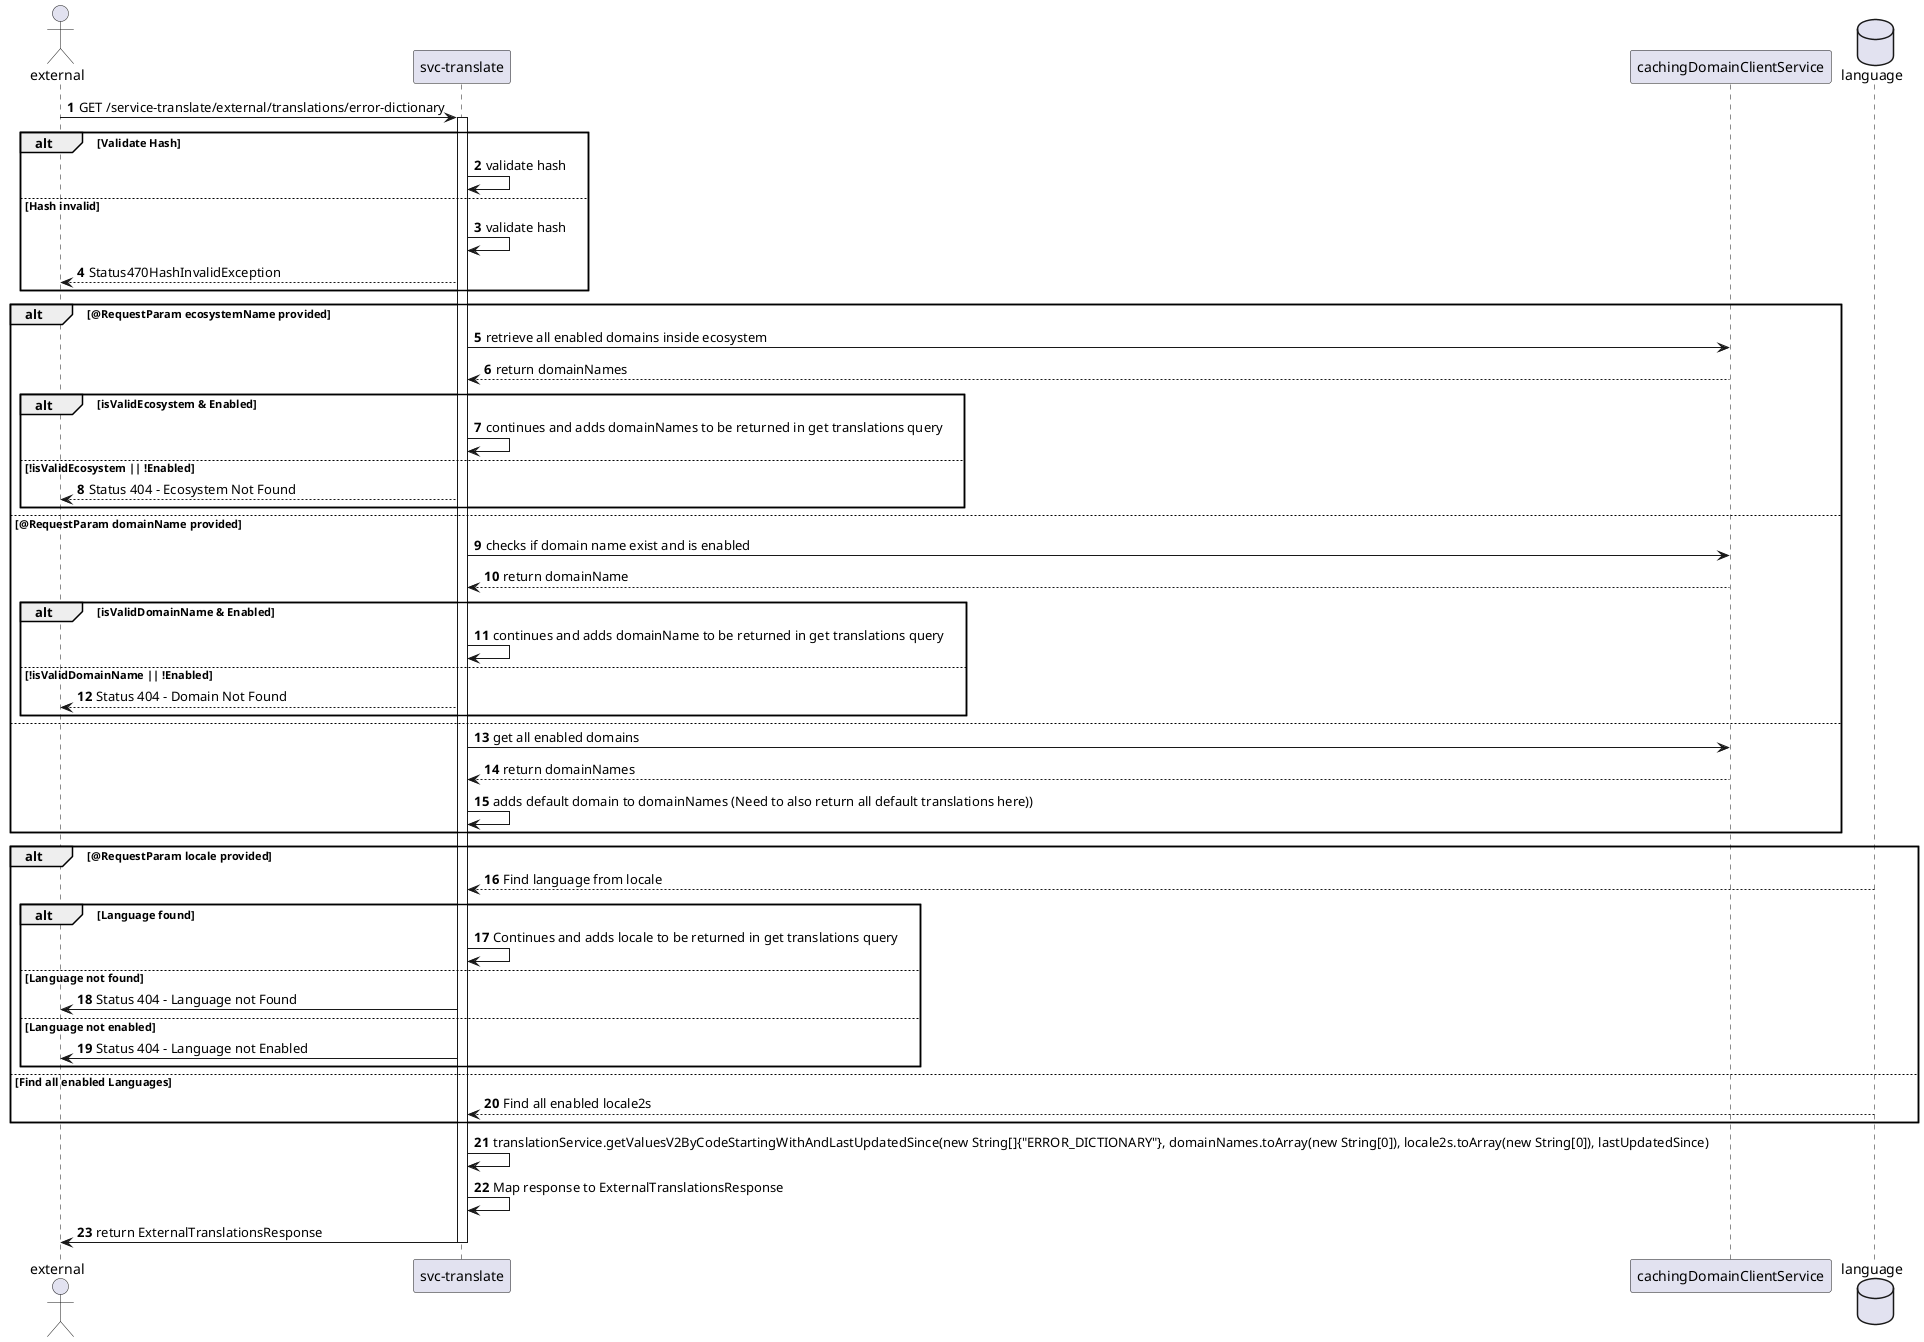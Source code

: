 .GET External Error Dictionary Translations
[plantuml]
----

@startuml
'https://plantuml.com/sequence-diagram

actor external
participant "svc-translate" as st
participant "cachingDomainClientService" as cdcs
database language

autonumber

external -> st: GET /service-translate/external/translations/error-dictionary
    activate st

    alt Validate Hash
        st -> st: validate hash
    else Hash invalid
        st -> st: validate hash
        st --> external: Status470HashInvalidException
    end

    alt @RequestParam ecosystemName provided
            st -> cdcs: retrieve all enabled domains inside ecosystem
            cdcs --> st: return domainNames
        alt isValidEcosystem & Enabled
            st -> st: continues and adds domainNames to be returned in get translations query
        else !isValidEcosystem || !Enabled
            st --> external: Status 404 - Ecosystem Not Found
        end
    else @RequestParam domainName provided
            st -> cdcs: checks if domain name exist and is enabled
            cdcs --> st: return domainName
        alt isValidDomainName & Enabled
            st -> st: continues and adds domainName to be returned in get translations query
        else !isValidDomainName || !Enabled
            st --> external: Status 404 - Domain Not Found
        end
    else
        st -> cdcs: get all enabled domains
        cdcs --> st: return domainNames
        st -> st: adds default domain to domainNames (Need to also return all default translations here))
    end

    alt @RequestParam locale provided
        language --> st: Find language from locale
        alt Language found
            st -> st: Continues and adds locale to be returned in get translations query
        else Language not found
            st -> external: Status 404 - Language not Found
        else Language not enabled
            st -> external: Status 404 - Language not Enabled
        end
    else Find all enabled Languages
        language --> st: Find all enabled locale2s
    end

    st -> st: translationService.getValuesV2ByCodeStartingWithAndLastUpdatedSince(new String[]{"ERROR_DICTIONARY"}, domainNames.toArray(new String[0]), locale2s.toArray(new String[0]), lastUpdatedSince)
    st -> st: Map response to ExternalTranslationsResponse
    st -> external: return ExternalTranslationsResponse
deactivate st
@enduml
----
